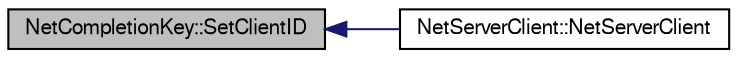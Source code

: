 digraph G
{
  edge [fontname="FreeSans",fontsize="10",labelfontname="FreeSans",labelfontsize="10"];
  node [fontname="FreeSans",fontsize="10",shape=record];
  rankdir=LR;
  Node1 [label="NetCompletionKey::SetClientID",height=0.2,width=0.4,color="black", fillcolor="grey75", style="filled" fontcolor="black"];
  Node1 -> Node2 [dir=back,color="midnightblue",fontsize="10",style="solid"];
  Node2 [label="NetServerClient::NetServerClient",height=0.2,width=0.4,color="black", fillcolor="white", style="filled",URL="$class_net_server_client.html#afb05d78b19c4608509975ba17bd4b8f6"];
}
